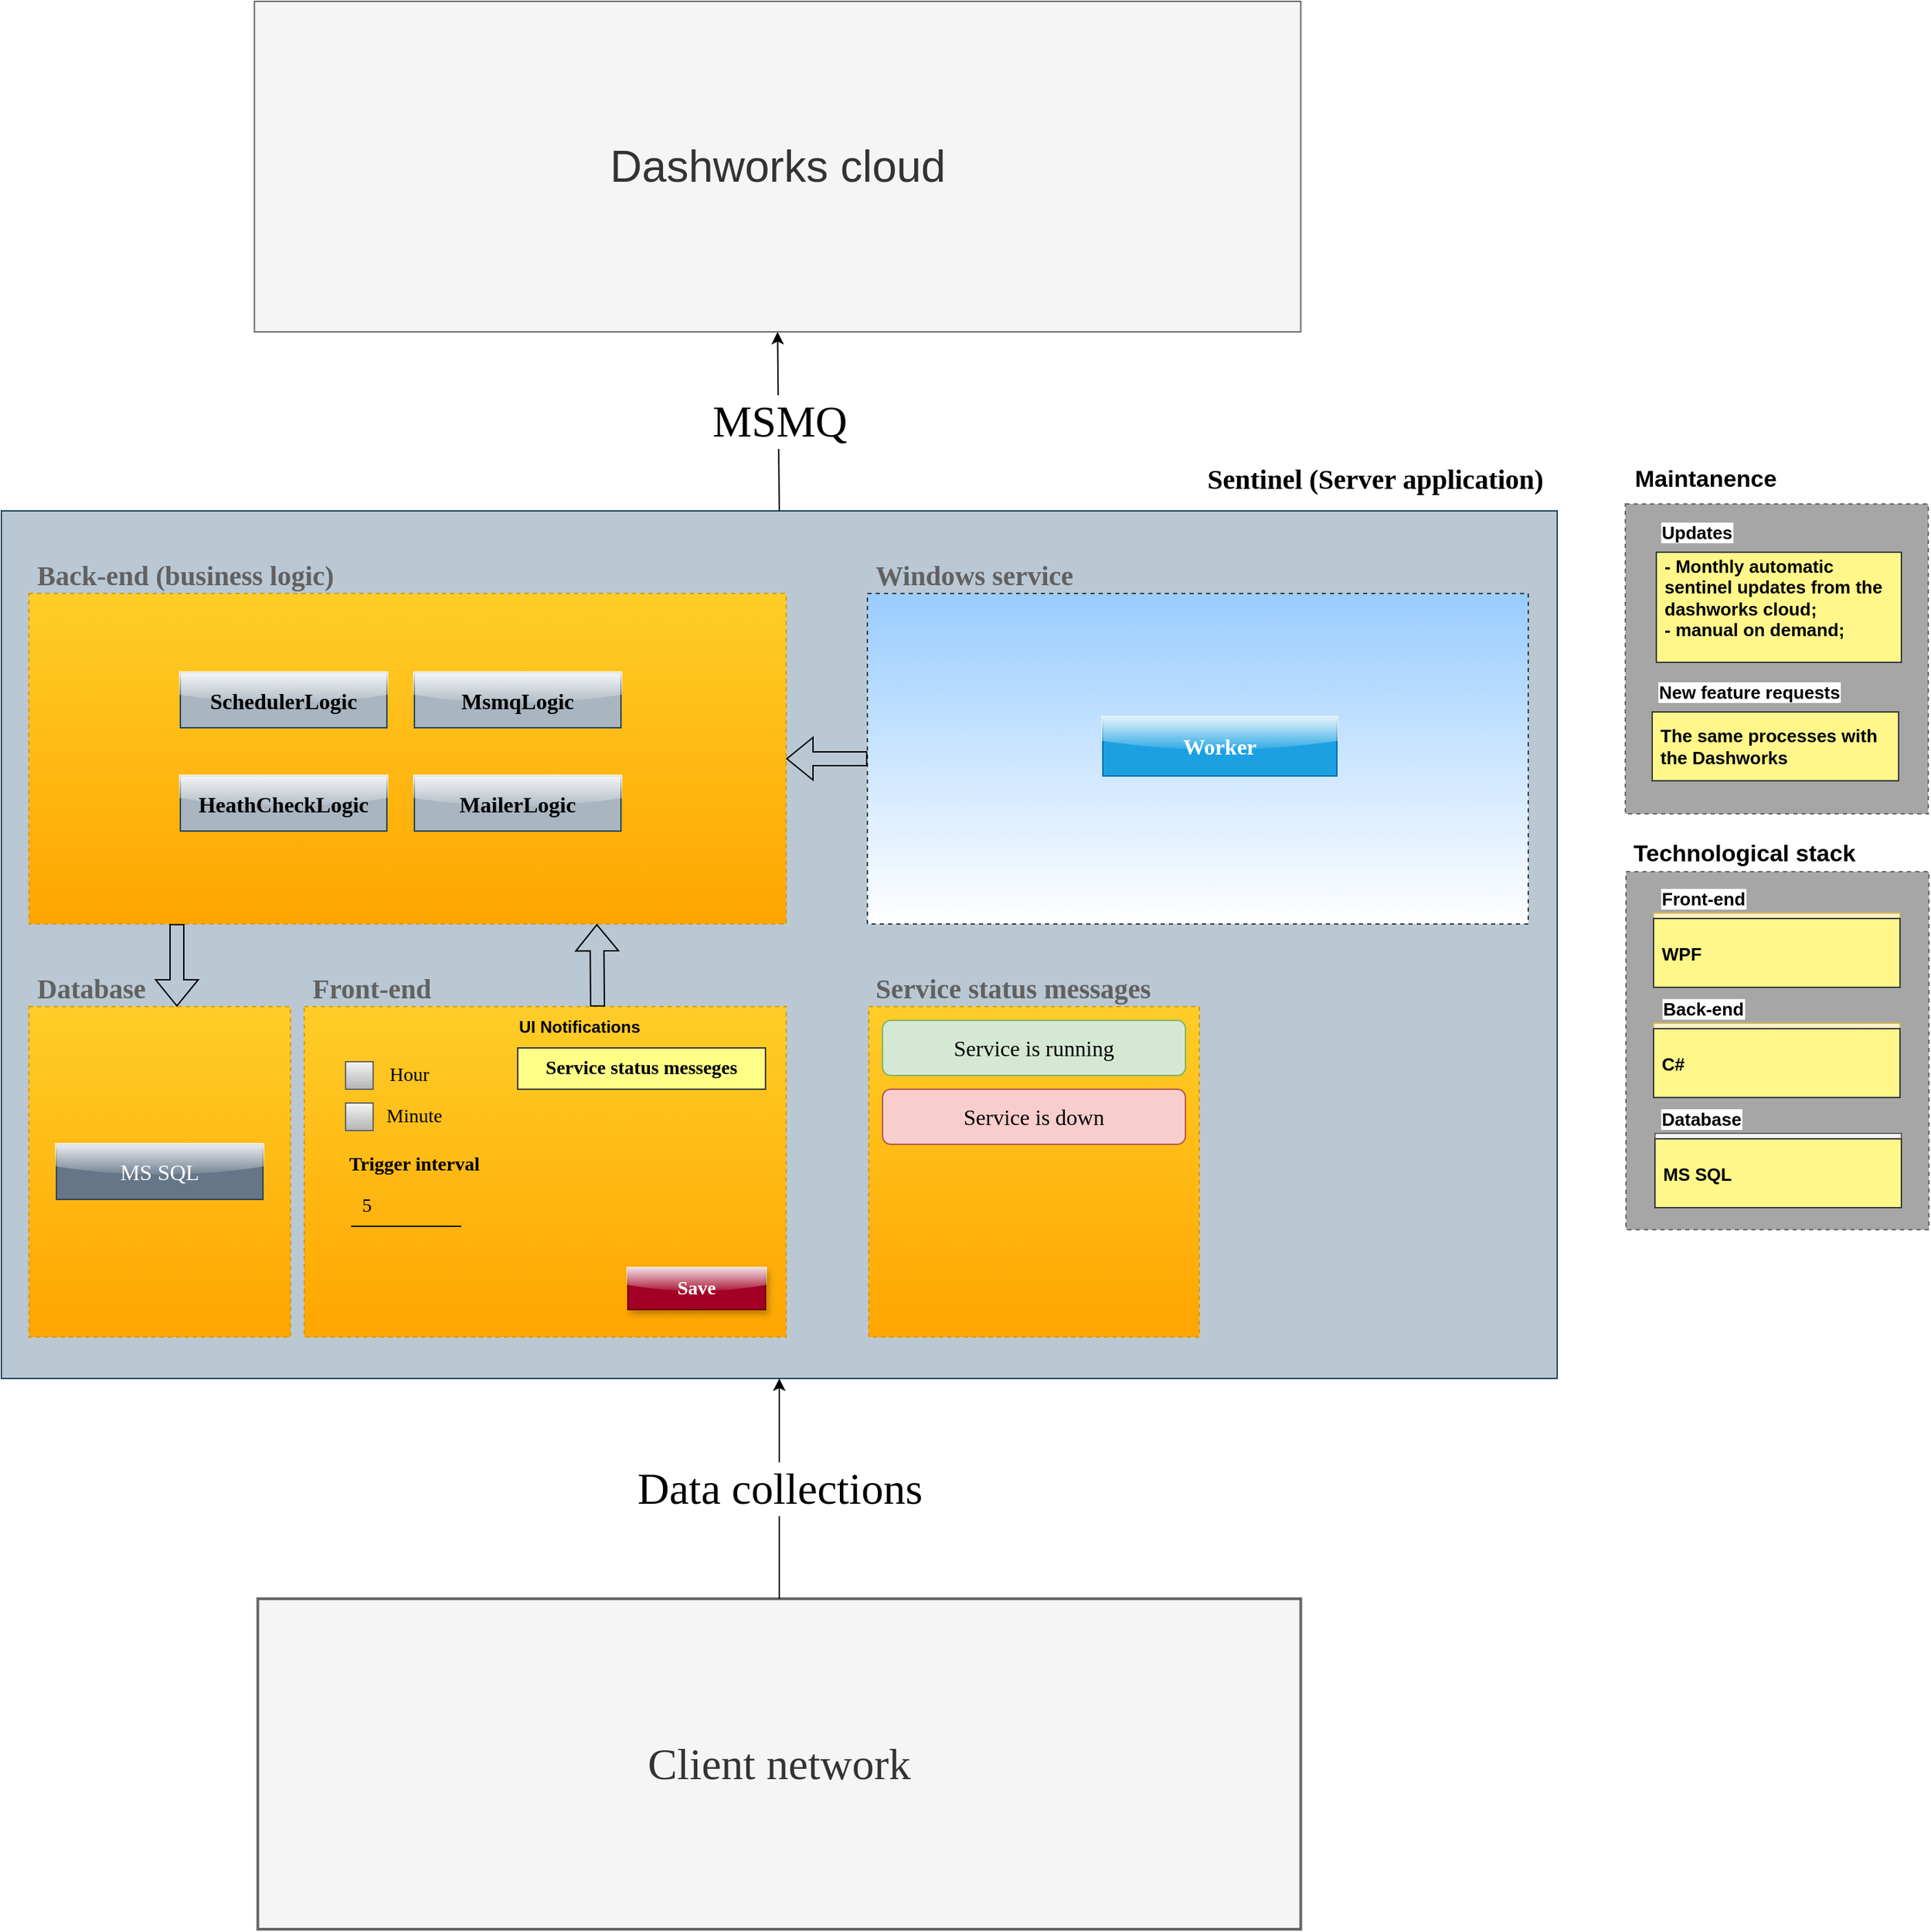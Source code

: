 <mxfile version="15.9.6" type="github">
  <diagram id="Xh3EPSXuHTYtJEzt5ljR" name="Page-1">
    <mxGraphModel dx="1293" dy="1914" grid="1" gridSize="10" guides="1" tooltips="1" connect="1" arrows="1" fold="1" page="1" pageScale="1" pageWidth="827" pageHeight="1169" math="0" shadow="0">
      <root>
        <mxCell id="0" />
        <mxCell id="1" parent="0" />
        <mxCell id="5Qg1B5x5Rtl6GvGFXqsn-2" value="" style="rounded=0;whiteSpace=wrap;html=1;fillColor=#bac8d3;strokeColor=#23445d;" parent="1" vertex="1">
          <mxGeometry x="40" y="-30" width="1130" height="630" as="geometry" />
        </mxCell>
        <mxCell id="5Qg1B5x5Rtl6GvGFXqsn-3" value="" style="rounded=0;whiteSpace=wrap;html=1;fontFamily=Times New Roman;" parent="1" vertex="1">
          <mxGeometry x="80" y="50" width="120" height="200" as="geometry" />
        </mxCell>
        <mxCell id="5Qg1B5x5Rtl6GvGFXqsn-11" value="" style="rounded=0;whiteSpace=wrap;html=1;fontFamily=Times New Roman;" parent="1" vertex="1">
          <mxGeometry x="260" y="50" width="120" height="200" as="geometry" />
        </mxCell>
        <mxCell id="5Qg1B5x5Rtl6GvGFXqsn-114" value="Sentinel (Server application)" style="text;strokeColor=none;fillColor=none;align=left;verticalAlign=middle;spacingLeft=4;spacingRight=4;overflow=hidden;points=[[0,0.5],[1,0.5]];portConstraint=eastwest;rotatable=0;fontFamily=Times New Roman;fontSize=20;fontStyle=1" parent="1" vertex="1">
          <mxGeometry x="910" y="-70" width="260" height="30" as="geometry" />
        </mxCell>
        <mxCell id="5Qg1B5x5Rtl6GvGFXqsn-115" value="Front-end" style="text;fillColor=none;align=left;verticalAlign=middle;spacingLeft=4;spacingRight=4;overflow=hidden;points=[[0,0.5],[1,0.5]];portConstraint=eastwest;rotatable=0;fontFamily=Times New Roman;fontSize=20;fontStyle=1;labelBorderColor=none;labelBackgroundColor=none;shadow=0;sketch=0;fontColor=#616161;" parent="1" vertex="1">
          <mxGeometry x="260" y="300" width="120" height="30" as="geometry" />
        </mxCell>
        <mxCell id="5Qg1B5x5Rtl6GvGFXqsn-116" value="Back-end (business logic) " style="text;fillColor=none;align=left;verticalAlign=middle;spacingLeft=4;spacingRight=4;overflow=hidden;points=[[0,0.5],[1,0.5]];portConstraint=eastwest;rotatable=0;fontFamily=Times New Roman;fontSize=20;fontStyle=1;labelBorderColor=none;labelBackgroundColor=none;shadow=0;sketch=0;fontColor=#616161;" parent="1" vertex="1">
          <mxGeometry x="60" width="240" height="30" as="geometry" />
        </mxCell>
        <mxCell id="5Qg1B5x5Rtl6GvGFXqsn-118" value="" style="rounded=0;whiteSpace=wrap;html=1;fontFamily=Times New Roman;fontSize=18;strokeWidth=1;dashed=1;fillColor=#ffcd28;strokeColor=#d79b00;gradientColor=#ffa500;" parent="1" vertex="1">
          <mxGeometry x="60" y="30" width="550" height="240" as="geometry" />
        </mxCell>
        <mxCell id="5Qg1B5x5Rtl6GvGFXqsn-144" value="" style="endArrow=classic;html=1;rounded=0;fontFamily=Times New Roman;fontSize=32;entryX=0.5;entryY=1;entryDx=0;entryDy=0;exitX=0.5;exitY=0;exitDx=0;exitDy=0;" parent="1" source="5Qg1B5x5Rtl6GvGFXqsn-2" target="5Qg1B5x5Rtl6GvGFXqsn-155" edge="1">
          <mxGeometry relative="1" as="geometry">
            <mxPoint x="414" y="-50" as="sourcePoint" />
            <mxPoint x="414" y="-240" as="targetPoint" />
          </mxGeometry>
        </mxCell>
        <mxCell id="5Qg1B5x5Rtl6GvGFXqsn-145" value="MSMQ" style="edgeLabel;resizable=0;html=1;align=center;verticalAlign=middle;dashed=1;fontFamily=Times New Roman;fontSize=32;strokeWidth=2;" parent="5Qg1B5x5Rtl6GvGFXqsn-144" connectable="0" vertex="1">
          <mxGeometry relative="1" as="geometry" />
        </mxCell>
        <mxCell id="5Qg1B5x5Rtl6GvGFXqsn-148" value="Client network" style="rounded=0;whiteSpace=wrap;html=1;fontFamily=Times New Roman;fontSize=32;strokeWidth=2;fillColor=#f5f5f5;fontColor=#333333;strokeColor=#666666;" parent="1" vertex="1">
          <mxGeometry x="226.25" y="760" width="757.5" height="240" as="geometry" />
        </mxCell>
        <mxCell id="5Qg1B5x5Rtl6GvGFXqsn-149" value="" style="endArrow=classic;html=1;rounded=0;fontFamily=Times New Roman;fontSize=32;entryX=0.5;entryY=1;entryDx=0;entryDy=0;exitX=0.5;exitY=0;exitDx=0;exitDy=0;" parent="1" source="5Qg1B5x5Rtl6GvGFXqsn-148" target="5Qg1B5x5Rtl6GvGFXqsn-2" edge="1">
          <mxGeometry relative="1" as="geometry">
            <mxPoint x="400" y="450" as="sourcePoint" />
            <mxPoint x="560" y="450" as="targetPoint" />
          </mxGeometry>
        </mxCell>
        <mxCell id="5Qg1B5x5Rtl6GvGFXqsn-150" value="Data collections" style="edgeLabel;resizable=0;html=1;align=center;verticalAlign=middle;fontFamily=Times New Roman;fontSize=32;strokeWidth=2;" parent="5Qg1B5x5Rtl6GvGFXqsn-149" connectable="0" vertex="1">
          <mxGeometry relative="1" as="geometry" />
        </mxCell>
        <mxCell id="5Qg1B5x5Rtl6GvGFXqsn-155" value="Dashworks cloud" style="rounded=0;whiteSpace=wrap;html=1;fontSize=32;fillColor=#f5f5f5;fontColor=#333333;strokeColor=#666666;" parent="1" vertex="1">
          <mxGeometry x="223.75" y="-400" width="760" height="240" as="geometry" />
        </mxCell>
        <mxCell id="sjqZ1okJGAsFbaf3YIpp-4" value="MailerLogic" style="rounded=0;whiteSpace=wrap;html=1;fontFamily=Times New Roman;fontSize=16;fillColor=#A9B5BF;strokeColor=#23445d;glass=1;shadow=0;sketch=0;fontStyle=1;" parent="1" vertex="1">
          <mxGeometry x="340" y="162.5" width="150" height="40" as="geometry" />
        </mxCell>
        <mxCell id="sjqZ1okJGAsFbaf3YIpp-5" value="" style="rounded=0;whiteSpace=wrap;html=1;fontFamily=Times New Roman;fontSize=18;strokeWidth=1;dashed=1;fillColor=#99CCFF;strokeColor=#36393d;gradientColor=#ffffff;" parent="1" vertex="1">
          <mxGeometry x="669" y="30" width="480" height="240" as="geometry" />
        </mxCell>
        <mxCell id="sjqZ1okJGAsFbaf3YIpp-6" value="Windows service" style="text;fillColor=none;align=left;verticalAlign=middle;spacingLeft=4;spacingRight=4;overflow=hidden;points=[[0,0.5],[1,0.5]];portConstraint=eastwest;rotatable=0;fontFamily=Times New Roman;fontSize=20;fontStyle=1;labelBorderColor=none;labelBackgroundColor=none;shadow=0;sketch=0;fontColor=#616161;" parent="1" vertex="1">
          <mxGeometry x="669" width="181" height="30" as="geometry" />
        </mxCell>
        <mxCell id="sjqZ1okJGAsFbaf3YIpp-7" value="Worker" style="rounded=0;whiteSpace=wrap;html=1;fontFamily=Times New Roman;fontSize=16;fillColor=#1ba1e2;strokeColor=#006EAF;fontStyle=1;fontColor=#ffffff;glass=1;" parent="1" vertex="1">
          <mxGeometry x="840" y="120" width="170" height="42.5" as="geometry" />
        </mxCell>
        <mxCell id="sjqZ1okJGAsFbaf3YIpp-8" value="" style="rounded=0;whiteSpace=wrap;html=1;fontFamily=Times New Roman;fontSize=18;strokeWidth=1;dashed=1;fillColor=#ffcd28;strokeColor=#d79b00;gradientColor=#ffa500;" parent="1" vertex="1">
          <mxGeometry x="60" y="330" width="190" height="240" as="geometry" />
        </mxCell>
        <mxCell id="sjqZ1okJGAsFbaf3YIpp-9" value="Database" style="text;fillColor=none;align=left;verticalAlign=middle;spacingLeft=4;spacingRight=4;overflow=hidden;points=[[0,0.5],[1,0.5]];portConstraint=eastwest;rotatable=0;fontFamily=Times New Roman;fontSize=20;fontStyle=1;labelBorderColor=none;labelBackgroundColor=none;shadow=0;sketch=0;fontColor=#616161;" parent="1" vertex="1">
          <mxGeometry x="60" y="300" width="100" height="30" as="geometry" />
        </mxCell>
        <mxCell id="sjqZ1okJGAsFbaf3YIpp-10" value="MS SQL" style="rounded=0;whiteSpace=wrap;html=1;fontFamily=Times New Roman;fontSize=16;fillColor=#647687;strokeColor=#314354;glass=1;fontColor=#ffffff;" parent="1" vertex="1">
          <mxGeometry x="80" y="430" width="150" height="40" as="geometry" />
        </mxCell>
        <mxCell id="sjqZ1okJGAsFbaf3YIpp-14" value="" style="rounded=0;whiteSpace=wrap;html=1;fontFamily=Times New Roman;fontSize=18;strokeWidth=1;dashed=1;fillColor=#ffcd28;strokeColor=#d79b00;gradientColor=#ffa500;" parent="1" vertex="1">
          <mxGeometry x="670" y="330" width="240" height="240" as="geometry" />
        </mxCell>
        <mxCell id="sjqZ1okJGAsFbaf3YIpp-26" value="" style="shape=flexArrow;endArrow=classic;html=1;rounded=0;exitX=0;exitY=0.5;exitDx=0;exitDy=0;" parent="1" source="sjqZ1okJGAsFbaf3YIpp-5" target="5Qg1B5x5Rtl6GvGFXqsn-118" edge="1">
          <mxGeometry width="50" height="50" relative="1" as="geometry">
            <mxPoint x="310" y="250" as="sourcePoint" />
            <mxPoint x="360" y="200" as="targetPoint" />
          </mxGeometry>
        </mxCell>
        <mxCell id="sjqZ1okJGAsFbaf3YIpp-27" value="" style="shape=flexArrow;endArrow=classic;html=1;rounded=0;" parent="1" edge="1">
          <mxGeometry width="50" height="50" relative="1" as="geometry">
            <mxPoint x="167.5" y="270" as="sourcePoint" />
            <mxPoint x="167.5" y="330" as="targetPoint" />
          </mxGeometry>
        </mxCell>
        <mxCell id="sjqZ1okJGAsFbaf3YIpp-34" value="Service status messages" style="text;fillColor=none;align=left;verticalAlign=middle;spacingLeft=4;spacingRight=4;overflow=hidden;points=[[0,0.5],[1,0.5]];portConstraint=eastwest;rotatable=0;fontFamily=Times New Roman;fontSize=20;fontStyle=1;labelBorderColor=none;labelBackgroundColor=none;shadow=0;sketch=0;fontColor=#616161;" parent="1" vertex="1">
          <mxGeometry x="669" y="300" width="241" height="30" as="geometry" />
        </mxCell>
        <mxCell id="sjqZ1okJGAsFbaf3YIpp-35" value="Service is running" style="rounded=1;whiteSpace=wrap;html=1;fontFamily=Times New Roman;fontSize=16;fillColor=#d5e8d4;strokeColor=#82b366;gradientColor=none;glass=0;" parent="1" vertex="1">
          <mxGeometry x="680" y="340" width="220" height="40" as="geometry" />
        </mxCell>
        <mxCell id="sjqZ1okJGAsFbaf3YIpp-37" value="Service is down" style="rounded=1;whiteSpace=wrap;html=1;fontFamily=Times New Roman;fontSize=16;fillColor=#f8cecc;strokeColor=#b85450;gradientColor=none;" parent="1" vertex="1">
          <mxGeometry x="680" y="390" width="220" height="40" as="geometry" />
        </mxCell>
        <mxCell id="sjqZ1okJGAsFbaf3YIpp-39" value="" style="rounded=0;whiteSpace=wrap;html=1;fontFamily=Times New Roman;fontSize=14;strokeWidth=1;fillColor=#ffcd28;strokeColor=#d79b00;dashed=1;gradientColor=#ffa500;" parent="1" vertex="1">
          <mxGeometry x="260" y="330" width="350" height="240" as="geometry" />
        </mxCell>
        <mxCell id="sjqZ1okJGAsFbaf3YIpp-40" value="Trigger interval" style="text;html=1;strokeColor=none;fillColor=none;align=center;verticalAlign=middle;whiteSpace=wrap;rounded=0;fontFamily=Times New Roman;fontSize=14;fontStyle=1" parent="1" vertex="1">
          <mxGeometry x="270" y="430" width="140" height="30" as="geometry" />
        </mxCell>
        <mxCell id="sjqZ1okJGAsFbaf3YIpp-41" value="" style="endArrow=none;html=1;rounded=0;fontFamily=Times New Roman;fontSize=14;" parent="1" edge="1">
          <mxGeometry width="50" height="50" relative="1" as="geometry">
            <mxPoint x="294" y="489.5" as="sourcePoint" />
            <mxPoint x="374.0" y="489.5" as="targetPoint" />
            <Array as="points">
              <mxPoint x="330" y="489.5" />
            </Array>
          </mxGeometry>
        </mxCell>
        <mxCell id="sjqZ1okJGAsFbaf3YIpp-42" value="5" style="text;html=1;strokeColor=none;fillColor=none;align=left;verticalAlign=middle;whiteSpace=wrap;rounded=0;fontFamily=Times New Roman;fontSize=14;" parent="1" vertex="1">
          <mxGeometry x="300" y="460" width="20" height="30" as="geometry" />
        </mxCell>
        <mxCell id="sjqZ1okJGAsFbaf3YIpp-43" value="Hour" style="text;html=1;strokeColor=none;fillColor=none;align=left;verticalAlign=middle;whiteSpace=wrap;rounded=0;fontFamily=Times New Roman;fontSize=14;" parent="1" vertex="1">
          <mxGeometry x="320" y="370" width="40" height="20" as="geometry" />
        </mxCell>
        <mxCell id="sjqZ1okJGAsFbaf3YIpp-44" value="" style="whiteSpace=wrap;html=1;aspect=fixed;fontFamily=Times New Roman;fontSize=14;strokeWidth=1;fillColor=#f5f5f5;strokeColor=#666666;gradientColor=#b3b3b3;" parent="1" vertex="1">
          <mxGeometry x="290" y="370" width="20" height="20" as="geometry" />
        </mxCell>
        <mxCell id="sjqZ1okJGAsFbaf3YIpp-45" value="" style="whiteSpace=wrap;html=1;aspect=fixed;fontFamily=Times New Roman;fontSize=14;strokeWidth=1;fillColor=#f5f5f5;strokeColor=#666666;gradientColor=#b3b3b3;" parent="1" vertex="1">
          <mxGeometry x="290" y="400" width="20" height="20" as="geometry" />
        </mxCell>
        <mxCell id="sjqZ1okJGAsFbaf3YIpp-46" value="Minute" style="text;html=1;strokeColor=none;fillColor=none;align=center;verticalAlign=middle;whiteSpace=wrap;rounded=0;fontFamily=Times New Roman;fontSize=14;" parent="1" vertex="1">
          <mxGeometry x="320" y="400" width="40" height="20" as="geometry" />
        </mxCell>
        <mxCell id="sjqZ1okJGAsFbaf3YIpp-47" value="Save" style="rounded=0;whiteSpace=wrap;html=1;fontFamily=Times New Roman;fontSize=14;strokeWidth=1;fontStyle=1;fillColor=#a20025;strokeColor=#6F0000;shadow=1;fontColor=#ffffff;gradientColor=none;glass=1;" parent="1" vertex="1">
          <mxGeometry x="495" y="520" width="100" height="30" as="geometry" />
        </mxCell>
        <mxCell id="sjqZ1okJGAsFbaf3YIpp-48" value="Service status messeges" style="rounded=0;whiteSpace=wrap;html=1;fontFamily=Times New Roman;fontSize=14;strokeWidth=1;fontStyle=1;fillColor=#ffff88;strokeColor=#36393d;" parent="1" vertex="1">
          <mxGeometry x="415" y="360" width="180" height="30" as="geometry" />
        </mxCell>
        <mxCell id="8ruDISjbyf3s0-coSl4x-7" value="MsmqLogic" style="rounded=0;whiteSpace=wrap;html=1;fontFamily=Times New Roman;fontSize=16;fillColor=#A9B5BF;strokeColor=#23445d;glass=1;shadow=0;sketch=0;fontStyle=1;" parent="1" vertex="1">
          <mxGeometry x="340" y="87.5" width="150" height="40" as="geometry" />
        </mxCell>
        <mxCell id="8ruDISjbyf3s0-coSl4x-8" value="SchedulerLogic" style="rounded=0;whiteSpace=wrap;html=1;fontFamily=Times New Roman;fontSize=16;fillColor=#A9B5BF;strokeColor=#23445d;glass=1;shadow=0;sketch=0;fontStyle=1;" parent="1" vertex="1">
          <mxGeometry x="170" y="87.5" width="150" height="40" as="geometry" />
        </mxCell>
        <mxCell id="wtaZKZngjsCp5g9UOftC-1" value="" style="shape=flexArrow;endArrow=classic;html=1;rounded=0;entryX=0.75;entryY=1;entryDx=0;entryDy=0;" parent="1" target="5Qg1B5x5Rtl6GvGFXqsn-118" edge="1">
          <mxGeometry width="50" height="50" relative="1" as="geometry">
            <mxPoint x="473" y="330" as="sourcePoint" />
            <mxPoint x="750" y="250" as="targetPoint" />
          </mxGeometry>
        </mxCell>
        <mxCell id="wtaZKZngjsCp5g9UOftC-2" value="" style="rounded=0;html=1;fontFamily=Times New Roman;fontSize=13;strokeWidth=1;dashed=1;fillColor=#A6A6A6;fontStyle=0;strokeColor=#666666;gradientColor=none;" parent="1" vertex="1">
          <mxGeometry x="1219.5" y="-35" width="220" height="225" as="geometry" />
        </mxCell>
        <mxCell id="wtaZKZngjsCp5g9UOftC-3" value="Updates" style="text;strokeColor=none;fillColor=none;align=left;verticalAlign=middle;spacingLeft=4;spacingRight=4;overflow=hidden;points=[[0,0.5],[1,0.5]];portConstraint=eastwest;rotatable=0;fontSize=13;fontStyle=1;labelBorderColor=none;labelBackgroundColor=default;" parent="1" vertex="1">
          <mxGeometry x="1240" y="-30" width="170" height="30" as="geometry" />
        </mxCell>
        <mxCell id="wtaZKZngjsCp5g9UOftC-5" value="Maintanence" style="text;strokeColor=none;fillColor=none;align=left;verticalAlign=middle;spacingLeft=4;spacingRight=4;overflow=hidden;points=[[0,0.5],[1,0.5]];portConstraint=eastwest;rotatable=0;fontStyle=1;fontSize=17;" parent="1" vertex="1">
          <mxGeometry x="1220.5" y="-70" width="119" height="30" as="geometry" />
        </mxCell>
        <mxCell id="wtaZKZngjsCp5g9UOftC-8" value="HeathCheckLogic" style="rounded=0;whiteSpace=wrap;html=1;fontFamily=Times New Roman;fontSize=16;fillColor=#A9B5BF;strokeColor=#23445d;glass=1;shadow=0;sketch=0;fontStyle=1;" parent="1" vertex="1">
          <mxGeometry x="170" y="162.5" width="150" height="40" as="geometry" />
        </mxCell>
        <mxCell id="wtaZKZngjsCp5g9UOftC-11" value="New feature requests" style="text;strokeColor=none;fillColor=none;align=left;verticalAlign=middle;spacingLeft=4;spacingRight=4;overflow=hidden;points=[[0,0.5],[1,0.5]];portConstraint=eastwest;rotatable=0;fontSize=13;fontStyle=1;labelBorderColor=none;labelBackgroundColor=default;" parent="1" vertex="1">
          <mxGeometry x="1238" y="86" width="162" height="30" as="geometry" />
        </mxCell>
        <mxCell id="wtaZKZngjsCp5g9UOftC-13" value="Technological stack" style="text;strokeColor=none;fillColor=none;align=left;verticalAlign=middle;spacingLeft=4;spacingRight=4;overflow=hidden;points=[[0,0.5],[1,0.5]];portConstraint=eastwest;rotatable=0;fontStyle=1;fontSize=17;" parent="1" vertex="1">
          <mxGeometry x="1219.5" y="202" width="180" height="30" as="geometry" />
        </mxCell>
        <mxCell id="wtaZKZngjsCp5g9UOftC-14" value="" style="rounded=0;html=1;fontFamily=Times New Roman;fontSize=13;strokeWidth=1;dashed=1;fillColor=#A6A6A6;fontStyle=0;strokeColor=#666666;gradientColor=none;" parent="1" vertex="1">
          <mxGeometry x="1220" y="232" width="220" height="260" as="geometry" />
        </mxCell>
        <mxCell id="wtaZKZngjsCp5g9UOftC-15" value="Front-end" style="text;strokeColor=none;fillColor=none;align=left;verticalAlign=middle;spacingLeft=4;spacingRight=4;overflow=hidden;points=[[0,0.5],[1,0.5]];portConstraint=eastwest;rotatable=0;fontSize=13;fontStyle=1;labelBorderColor=none;labelBackgroundColor=default;" parent="1" vertex="1">
          <mxGeometry x="1240" y="236" width="119" height="30" as="geometry" />
        </mxCell>
        <mxCell id="wtaZKZngjsCp5g9UOftC-16" value="WPF" style="text;strokeColor=#d6b656;fillColor=#fff2cc;align=left;verticalAlign=middle;spacingLeft=4;spacingRight=4;overflow=hidden;points=[[0,0.5],[1,0.5]];portConstraint=eastwest;rotatable=0;fontSize=13;fontStyle=1;gradientColor=#ffd966;" parent="1" vertex="1">
          <mxGeometry x="1240" y="262" width="179" height="50" as="geometry" />
        </mxCell>
        <mxCell id="wtaZKZngjsCp5g9UOftC-17" value="Back-end" style="text;strokeColor=none;fillColor=none;align=left;verticalAlign=middle;spacingLeft=4;spacingRight=4;overflow=hidden;points=[[0,0.5],[1,0.5]];portConstraint=eastwest;rotatable=0;fontSize=13;fontStyle=1;labelBorderColor=none;labelBackgroundColor=default;" parent="1" vertex="1">
          <mxGeometry x="1241" y="316" width="119" height="30" as="geometry" />
        </mxCell>
        <mxCell id="wtaZKZngjsCp5g9UOftC-18" value="C#" style="text;strokeColor=#666666;fillColor=#f5f5f5;align=left;verticalAlign=middle;spacingLeft=4;spacingRight=4;overflow=hidden;points=[[0,0.5],[1,0.5]];portConstraint=eastwest;rotatable=0;fontSize=13;fontStyle=0;gradientColor=#b3b3b3;" parent="1" vertex="1">
          <mxGeometry x="1240" y="342" width="179" height="50" as="geometry" />
        </mxCell>
        <mxCell id="wtaZKZngjsCp5g9UOftC-19" value="Database" style="text;strokeColor=none;fillColor=none;align=left;verticalAlign=middle;spacingLeft=4;spacingRight=4;overflow=hidden;points=[[0,0.5],[1,0.5]];portConstraint=eastwest;rotatable=0;fontSize=13;fontStyle=1;labelBorderColor=none;labelBackgroundColor=default;" parent="1" vertex="1">
          <mxGeometry x="1240" y="396" width="119" height="30" as="geometry" />
        </mxCell>
        <mxCell id="wtaZKZngjsCp5g9UOftC-20" value="MS SQL" style="text;strokeColor=#666666;fillColor=#f5f5f5;align=left;verticalAlign=middle;spacingLeft=4;spacingRight=4;overflow=hidden;points=[[0,0.5],[1,0.5]];portConstraint=eastwest;rotatable=0;fontSize=13;fontStyle=0;gradientColor=#b3b3b3;" parent="1" vertex="1">
          <mxGeometry x="1241" y="422" width="179" height="50" as="geometry" />
        </mxCell>
        <mxCell id="1MvmYAm7bwwPM-GcH88_-2" value="UI Notifications" style="text;strokeColor=none;fillColor=none;align=center;verticalAlign=middle;rounded=0;glass=0;sketch=0;fontStyle=1;html=1;whiteSpace=wrap;" vertex="1" parent="1">
          <mxGeometry x="380" y="330" width="160" height="30" as="geometry" />
        </mxCell>
        <mxCell id="1MvmYAm7bwwPM-GcH88_-14" value="C#" style="text;strokeColor=#d6b656;fillColor=#fff2cc;align=left;verticalAlign=middle;spacingLeft=4;spacingRight=4;overflow=hidden;points=[[0,0.5],[1,0.5]];portConstraint=eastwest;rotatable=0;fontSize=13;fontStyle=1;gradientColor=#ffd966;" vertex="1" parent="1">
          <mxGeometry x="1240" y="342" width="179" height="50" as="geometry" />
        </mxCell>
        <mxCell id="1MvmYAm7bwwPM-GcH88_-15" value="MS SQL" style="text;strokeColor=#36393d;fillColor=#FFF78A;align=left;verticalAlign=middle;spacingLeft=4;spacingRight=4;overflow=hidden;points=[[0,0.5],[1,0.5]];portConstraint=eastwest;rotatable=0;fontSize=13;fontStyle=1;gradientColor=none;" vertex="1" parent="1">
          <mxGeometry x="1241" y="426" width="179" height="50" as="geometry" />
        </mxCell>
        <mxCell id="1MvmYAm7bwwPM-GcH88_-22" value="WPF" style="text;strokeColor=#d6b656;fillColor=#fff2cc;align=left;verticalAlign=middle;spacingLeft=4;spacingRight=4;overflow=hidden;points=[[0,0.5],[1,0.5]];portConstraint=eastwest;rotatable=0;fontSize=13;fontStyle=1;gradientColor=#ffd966;" vertex="1" parent="1">
          <mxGeometry x="1240" y="262" width="179" height="50" as="geometry" />
        </mxCell>
        <mxCell id="1MvmYAm7bwwPM-GcH88_-23" value="C#" style="text;strokeColor=#d6b656;fillColor=#fff2cc;align=left;verticalAlign=middle;spacingLeft=4;spacingRight=4;overflow=hidden;points=[[0,0.5],[1,0.5]];portConstraint=eastwest;rotatable=0;fontSize=13;fontStyle=1;gradientColor=#ffd966;" vertex="1" parent="1">
          <mxGeometry x="1240" y="342" width="179" height="50" as="geometry" />
        </mxCell>
        <mxCell id="1MvmYAm7bwwPM-GcH88_-24" value="- Monthly automatic sentinel updates from the dashworks cloud;&#xa;- manual on demand;&#xa;" style="text;strokeColor=#36393d;fillColor=#FFF78A;align=left;verticalAlign=middle;spacingLeft=4;spacingRight=4;overflow=hidden;points=[[0,0.5],[1,0.5]];portConstraint=eastwest;rotatable=0;fontSize=13;fontStyle=1;gradientColor=none;whiteSpace=wrap;" vertex="1" parent="1">
          <mxGeometry x="1242" width="178" height="80" as="geometry" />
        </mxCell>
        <mxCell id="1MvmYAm7bwwPM-GcH88_-26" value="The same processes with the Dashworks" style="text;strokeColor=#36393d;fillColor=#FFF78A;align=left;verticalAlign=middle;spacingLeft=4;spacingRight=4;overflow=hidden;points=[[0,0.5],[1,0.5]];portConstraint=eastwest;rotatable=0;fontSize=13;fontStyle=1;gradientColor=none;whiteSpace=wrap;" vertex="1" parent="1">
          <mxGeometry x="1239" y="116" width="179" height="50" as="geometry" />
        </mxCell>
        <mxCell id="1MvmYAm7bwwPM-GcH88_-27" value="WPF" style="text;strokeColor=#36393d;fillColor=#FFF78A;align=left;verticalAlign=middle;spacingLeft=4;spacingRight=4;overflow=hidden;points=[[0,0.5],[1,0.5]];portConstraint=eastwest;rotatable=0;fontSize=13;fontStyle=1;gradientColor=none;" vertex="1" parent="1">
          <mxGeometry x="1240" y="266" width="179" height="50" as="geometry" />
        </mxCell>
        <mxCell id="1MvmYAm7bwwPM-GcH88_-28" value="C#" style="text;strokeColor=#36393d;fillColor=#FFF78A;align=left;verticalAlign=middle;spacingLeft=4;spacingRight=4;overflow=hidden;points=[[0,0.5],[1,0.5]];portConstraint=eastwest;rotatable=0;fontSize=13;fontStyle=1;gradientColor=none;" vertex="1" parent="1">
          <mxGeometry x="1240" y="346" width="179" height="50" as="geometry" />
        </mxCell>
      </root>
    </mxGraphModel>
  </diagram>
</mxfile>

